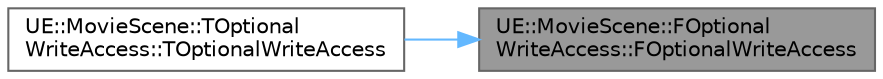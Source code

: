 digraph "UE::MovieScene::FOptionalWriteAccess::FOptionalWriteAccess"
{
 // INTERACTIVE_SVG=YES
 // LATEX_PDF_SIZE
  bgcolor="transparent";
  edge [fontname=Helvetica,fontsize=10,labelfontname=Helvetica,labelfontsize=10];
  node [fontname=Helvetica,fontsize=10,shape=box,height=0.2,width=0.4];
  rankdir="RL";
  Node1 [id="Node000001",label="UE::MovieScene::FOptional\lWriteAccess::FOptionalWriteAccess",height=0.2,width=0.4,color="gray40", fillcolor="grey60", style="filled", fontcolor="black",tooltip=" "];
  Node1 -> Node2 [id="edge1_Node000001_Node000002",dir="back",color="steelblue1",style="solid",tooltip=" "];
  Node2 [id="Node000002",label="UE::MovieScene::TOptional\lWriteAccess::TOptionalWriteAccess",height=0.2,width=0.4,color="grey40", fillcolor="white", style="filled",URL="$d7/dc7/structUE_1_1MovieScene_1_1TOptionalWriteAccess.html#abd94f675fe7de666227d062336c3f0fc",tooltip=" "];
}
